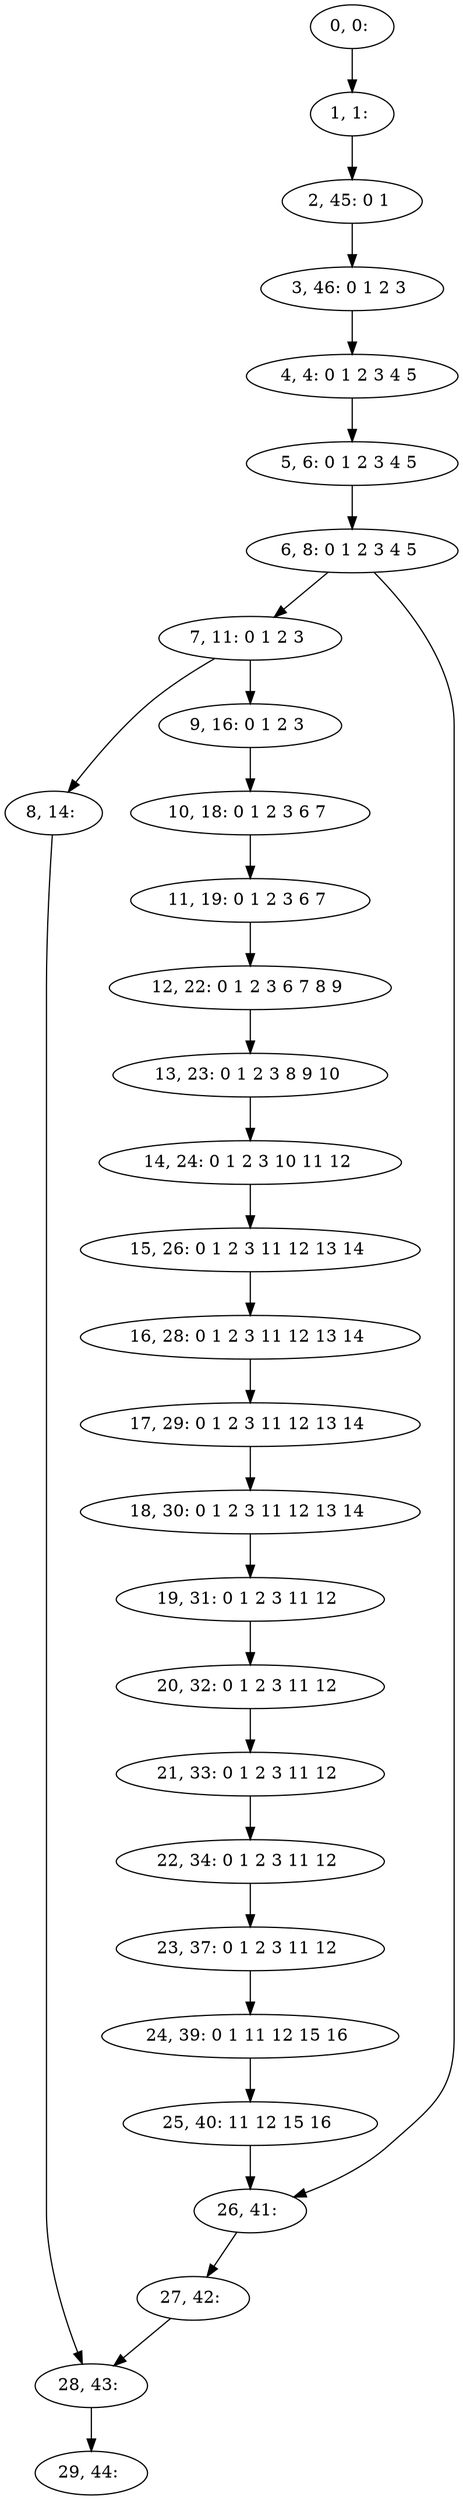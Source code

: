 digraph G {
0[label="0, 0: "];
1[label="1, 1: "];
2[label="2, 45: 0 1 "];
3[label="3, 46: 0 1 2 3 "];
4[label="4, 4: 0 1 2 3 4 5 "];
5[label="5, 6: 0 1 2 3 4 5 "];
6[label="6, 8: 0 1 2 3 4 5 "];
7[label="7, 11: 0 1 2 3 "];
8[label="8, 14: "];
9[label="9, 16: 0 1 2 3 "];
10[label="10, 18: 0 1 2 3 6 7 "];
11[label="11, 19: 0 1 2 3 6 7 "];
12[label="12, 22: 0 1 2 3 6 7 8 9 "];
13[label="13, 23: 0 1 2 3 8 9 10 "];
14[label="14, 24: 0 1 2 3 10 11 12 "];
15[label="15, 26: 0 1 2 3 11 12 13 14 "];
16[label="16, 28: 0 1 2 3 11 12 13 14 "];
17[label="17, 29: 0 1 2 3 11 12 13 14 "];
18[label="18, 30: 0 1 2 3 11 12 13 14 "];
19[label="19, 31: 0 1 2 3 11 12 "];
20[label="20, 32: 0 1 2 3 11 12 "];
21[label="21, 33: 0 1 2 3 11 12 "];
22[label="22, 34: 0 1 2 3 11 12 "];
23[label="23, 37: 0 1 2 3 11 12 "];
24[label="24, 39: 0 1 11 12 15 16 "];
25[label="25, 40: 11 12 15 16 "];
26[label="26, 41: "];
27[label="27, 42: "];
28[label="28, 43: "];
29[label="29, 44: "];
0->1 ;
1->2 ;
2->3 ;
3->4 ;
4->5 ;
5->6 ;
6->7 ;
6->26 ;
7->8 ;
7->9 ;
8->28 ;
9->10 ;
10->11 ;
11->12 ;
12->13 ;
13->14 ;
14->15 ;
15->16 ;
16->17 ;
17->18 ;
18->19 ;
19->20 ;
20->21 ;
21->22 ;
22->23 ;
23->24 ;
24->25 ;
25->26 ;
26->27 ;
27->28 ;
28->29 ;
}
